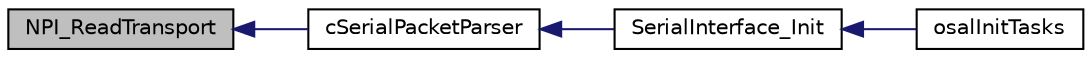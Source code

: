 digraph "NPI_ReadTransport"
{
  edge [fontname="Helvetica",fontsize="10",labelfontname="Helvetica",labelfontsize="10"];
  node [fontname="Helvetica",fontsize="10",shape=record];
  rankdir="LR";
  Node1 [label="NPI_ReadTransport",height=0.2,width=0.4,color="black", fillcolor="grey75", style="filled" fontcolor="black"];
  Node1 -> Node2 [dir="back",color="midnightblue",fontsize="10",style="solid",fontname="Helvetica"];
  Node2 [label="cSerialPacketParser",height=0.2,width=0.4,color="black", fillcolor="white", style="filled",URL="$serial_interface_8h.html#a6cc39a230e265c37fe2bbf08f9bcaba3"];
  Node2 -> Node3 [dir="back",color="midnightblue",fontsize="10",style="solid",fontname="Helvetica"];
  Node3 [label="SerialInterface_Init",height=0.2,width=0.4,color="black", fillcolor="white", style="filled",URL="$serial_interface_8h.html#a48581d9391ee00c40158be28b3549f8b"];
  Node3 -> Node4 [dir="back",color="midnightblue",fontsize="10",style="solid",fontname="Helvetica"];
  Node4 [label="osalInitTasks",height=0.2,width=0.4,color="black", fillcolor="white", style="filled",URL="$_o_s_a_l___b_l_e___bridge_8c.html#a7ad49ef9f96d7753c3e77e0e69231bb2"];
}
